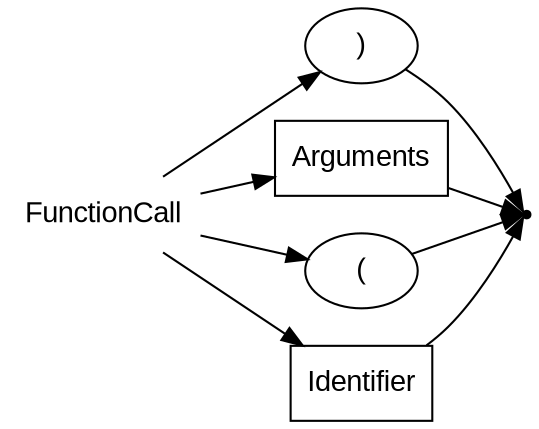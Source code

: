 digraph FUNCTIONCALL {
  rankdir=LR;
  node [fontname="Arial"];
  start [label="FunctionCall" shape=plaintext];
  end [label="" shape=point];
  A [label=")" shape=oval];
  B [label="Arguments" shape=box];
  C [label="(" shape=oval];
  D [label="Identifier" shape=box];
  start -> D;
  start -> C;
  start -> B;
  start -> A;
  A -> end;
  B -> end;
  C -> end;
  D -> end;
}